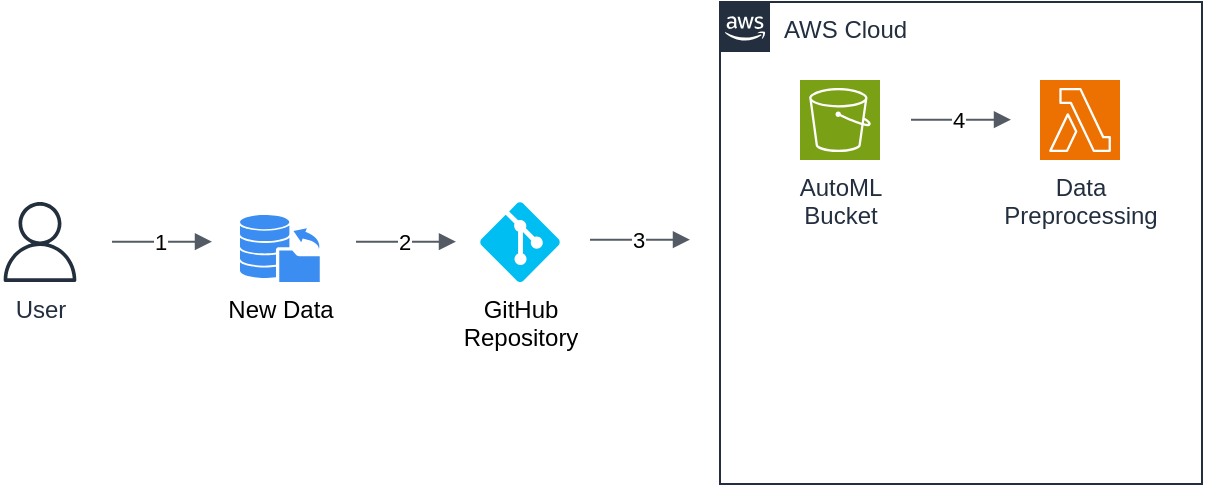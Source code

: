 <mxfile scale="1" border="10">
    <diagram name="Page-1" id="RgiJcN-K5QOPgX9-2OjE">
        <mxGraphModel dx="966" dy="791" grid="1" gridSize="10" guides="1" tooltips="1" connect="1" arrows="1" fold="1" page="1" pageScale="1" pageWidth="827" pageHeight="1169" background="#ffffff" math="0" shadow="0">
            <root>
                <mxCell id="0"/>
                <mxCell id="1" parent="0"/>
                <mxCell id="DqPEKb3I0cpiD67G2OCG-3" value="User" style="sketch=0;outlineConnect=0;fontColor=#232F3E;gradientColor=none;fillColor=#232F3D;strokeColor=none;dashed=0;verticalLabelPosition=bottom;verticalAlign=top;align=center;html=1;fontSize=12;fontStyle=0;aspect=fixed;pointerEvents=1;shape=mxgraph.aws4.user;" parent="1" vertex="1">
                    <mxGeometry x="120" y="221" width="40" height="40" as="geometry"/>
                </mxCell>
                <mxCell id="DqPEKb3I0cpiD67G2OCG-4" value="New Data" style="sketch=0;html=1;aspect=fixed;strokeColor=none;shadow=0;fillColor=#3B8DF1;verticalAlign=top;labelPosition=center;verticalLabelPosition=bottom;shape=mxgraph.gcp2.database_uploading" parent="1" vertex="1">
                    <mxGeometry x="240" y="227.4" width="40" height="33.6" as="geometry"/>
                </mxCell>
                <mxCell id="DqPEKb3I0cpiD67G2OCG-5" value="GitHub&lt;br&gt;Repository" style="verticalLabelPosition=bottom;html=1;verticalAlign=top;align=center;strokeColor=none;fillColor=#00BEF2;shape=mxgraph.azure.git_repository;aspect=fixed;" parent="1" vertex="1">
                    <mxGeometry x="360" y="221" width="40" height="40" as="geometry"/>
                </mxCell>
                <mxCell id="DqPEKb3I0cpiD67G2OCG-6" value="AWS Cloud" style="points=[[0,0],[0.25,0],[0.5,0],[0.75,0],[1,0],[1,0.25],[1,0.5],[1,0.75],[1,1],[0.75,1],[0.5,1],[0.25,1],[0,1],[0,0.75],[0,0.5],[0,0.25]];outlineConnect=0;gradientColor=none;html=1;whiteSpace=wrap;fontSize=12;fontStyle=0;container=1;pointerEvents=0;collapsible=0;recursiveResize=0;shape=mxgraph.aws4.group;grIcon=mxgraph.aws4.group_aws_cloud_alt;strokeColor=#232F3E;fillColor=none;verticalAlign=top;align=left;spacingLeft=30;fontColor=#232F3E;dashed=0;" parent="1" vertex="1">
                    <mxGeometry x="480" y="121" width="241" height="241" as="geometry"/>
                </mxCell>
                <mxCell id="DqPEKb3I0cpiD67G2OCG-1" value="AutoML&lt;br&gt;Bucket" style="sketch=0;points=[[0,0,0],[0.25,0,0],[0.5,0,0],[0.75,0,0],[1,0,0],[0,1,0],[0.25,1,0],[0.5,1,0],[0.75,1,0],[1,1,0],[0,0.25,0],[0,0.5,0],[0,0.75,0],[1,0.25,0],[1,0.5,0],[1,0.75,0]];outlineConnect=0;fontColor=#232F3E;fillColor=#7AA116;strokeColor=#ffffff;dashed=0;verticalLabelPosition=bottom;verticalAlign=top;align=center;html=1;fontSize=12;fontStyle=0;aspect=fixed;shape=mxgraph.aws4.resourceIcon;resIcon=mxgraph.aws4.s3;" parent="DqPEKb3I0cpiD67G2OCG-6" vertex="1">
                    <mxGeometry x="40" y="39" width="40" height="40" as="geometry"/>
                </mxCell>
                <mxCell id="DqPEKb3I0cpiD67G2OCG-2" value="Data&lt;br&gt;Preprocessing" style="sketch=0;points=[[0,0,0],[0.25,0,0],[0.5,0,0],[0.75,0,0],[1,0,0],[0,1,0],[0.25,1,0],[0.5,1,0],[0.75,1,0],[1,1,0],[0,0.25,0],[0,0.5,0],[0,0.75,0],[1,0.25,0],[1,0.5,0],[1,0.75,0]];outlineConnect=0;fontColor=#232F3E;fillColor=#ED7100;strokeColor=#ffffff;dashed=0;verticalLabelPosition=bottom;verticalAlign=top;align=center;html=1;fontSize=12;fontStyle=0;aspect=fixed;shape=mxgraph.aws4.resourceIcon;resIcon=mxgraph.aws4.lambda;" parent="DqPEKb3I0cpiD67G2OCG-6" vertex="1">
                    <mxGeometry x="160" y="39" width="40" height="40" as="geometry"/>
                </mxCell>
                <mxCell id="DqPEKb3I0cpiD67G2OCG-16" value="" style="edgeStyle=orthogonalEdgeStyle;html=1;endArrow=block;elbow=vertical;startArrow=none;endFill=1;strokeColor=#545B64;rounded=0;" parent="DqPEKb3I0cpiD67G2OCG-6" edge="1">
                    <mxGeometry width="100" relative="1" as="geometry">
                        <mxPoint x="95.5" y="58.85" as="sourcePoint"/>
                        <mxPoint x="145.5" y="58.85" as="targetPoint"/>
                    </mxGeometry>
                </mxCell>
                <mxCell id="DqPEKb3I0cpiD67G2OCG-17" value="4" style="edgeLabel;html=1;align=center;verticalAlign=middle;resizable=0;points=[];" parent="DqPEKb3I0cpiD67G2OCG-16" vertex="1" connectable="0">
                    <mxGeometry x="-0.065" relative="1" as="geometry">
                        <mxPoint as="offset"/>
                    </mxGeometry>
                </mxCell>
                <mxCell id="DqPEKb3I0cpiD67G2OCG-7" value="" style="edgeStyle=orthogonalEdgeStyle;html=1;endArrow=block;elbow=vertical;startArrow=none;endFill=1;strokeColor=#545B64;rounded=0;" parent="1" edge="1">
                    <mxGeometry width="100" relative="1" as="geometry">
                        <mxPoint x="176" y="240.85" as="sourcePoint"/>
                        <mxPoint x="226" y="240.85" as="targetPoint"/>
                    </mxGeometry>
                </mxCell>
                <mxCell id="DqPEKb3I0cpiD67G2OCG-10" value="1" style="edgeLabel;html=1;align=center;verticalAlign=middle;resizable=0;points=[];" parent="DqPEKb3I0cpiD67G2OCG-7" vertex="1" connectable="0">
                    <mxGeometry x="-0.034" relative="1" as="geometry">
                        <mxPoint as="offset"/>
                    </mxGeometry>
                </mxCell>
                <mxCell id="DqPEKb3I0cpiD67G2OCG-8" value="" style="edgeStyle=orthogonalEdgeStyle;html=1;endArrow=block;elbow=vertical;startArrow=none;endFill=1;strokeColor=#545B64;rounded=0;" parent="1" edge="1">
                    <mxGeometry width="100" relative="1" as="geometry">
                        <mxPoint x="298" y="240.85" as="sourcePoint"/>
                        <mxPoint x="348" y="240.85" as="targetPoint"/>
                    </mxGeometry>
                </mxCell>
                <mxCell id="DqPEKb3I0cpiD67G2OCG-11" value="2" style="edgeLabel;html=1;align=center;verticalAlign=middle;resizable=0;points=[];" parent="DqPEKb3I0cpiD67G2OCG-8" vertex="1" connectable="0">
                    <mxGeometry x="-0.065" relative="1" as="geometry">
                        <mxPoint as="offset"/>
                    </mxGeometry>
                </mxCell>
                <mxCell id="DqPEKb3I0cpiD67G2OCG-14" value="" style="edgeStyle=orthogonalEdgeStyle;html=1;endArrow=block;elbow=vertical;startArrow=none;endFill=1;strokeColor=#545B64;rounded=0;" parent="1" edge="1">
                    <mxGeometry width="100" relative="1" as="geometry">
                        <mxPoint x="415" y="239.85" as="sourcePoint"/>
                        <mxPoint x="465" y="239.85" as="targetPoint"/>
                    </mxGeometry>
                </mxCell>
                <mxCell id="DqPEKb3I0cpiD67G2OCG-15" value="3" style="edgeLabel;html=1;align=center;verticalAlign=middle;resizable=0;points=[];" parent="DqPEKb3I0cpiD67G2OCG-14" vertex="1" connectable="0">
                    <mxGeometry x="-0.065" relative="1" as="geometry">
                        <mxPoint as="offset"/>
                    </mxGeometry>
                </mxCell>
            </root>
        </mxGraphModel>
    </diagram>
</mxfile>
